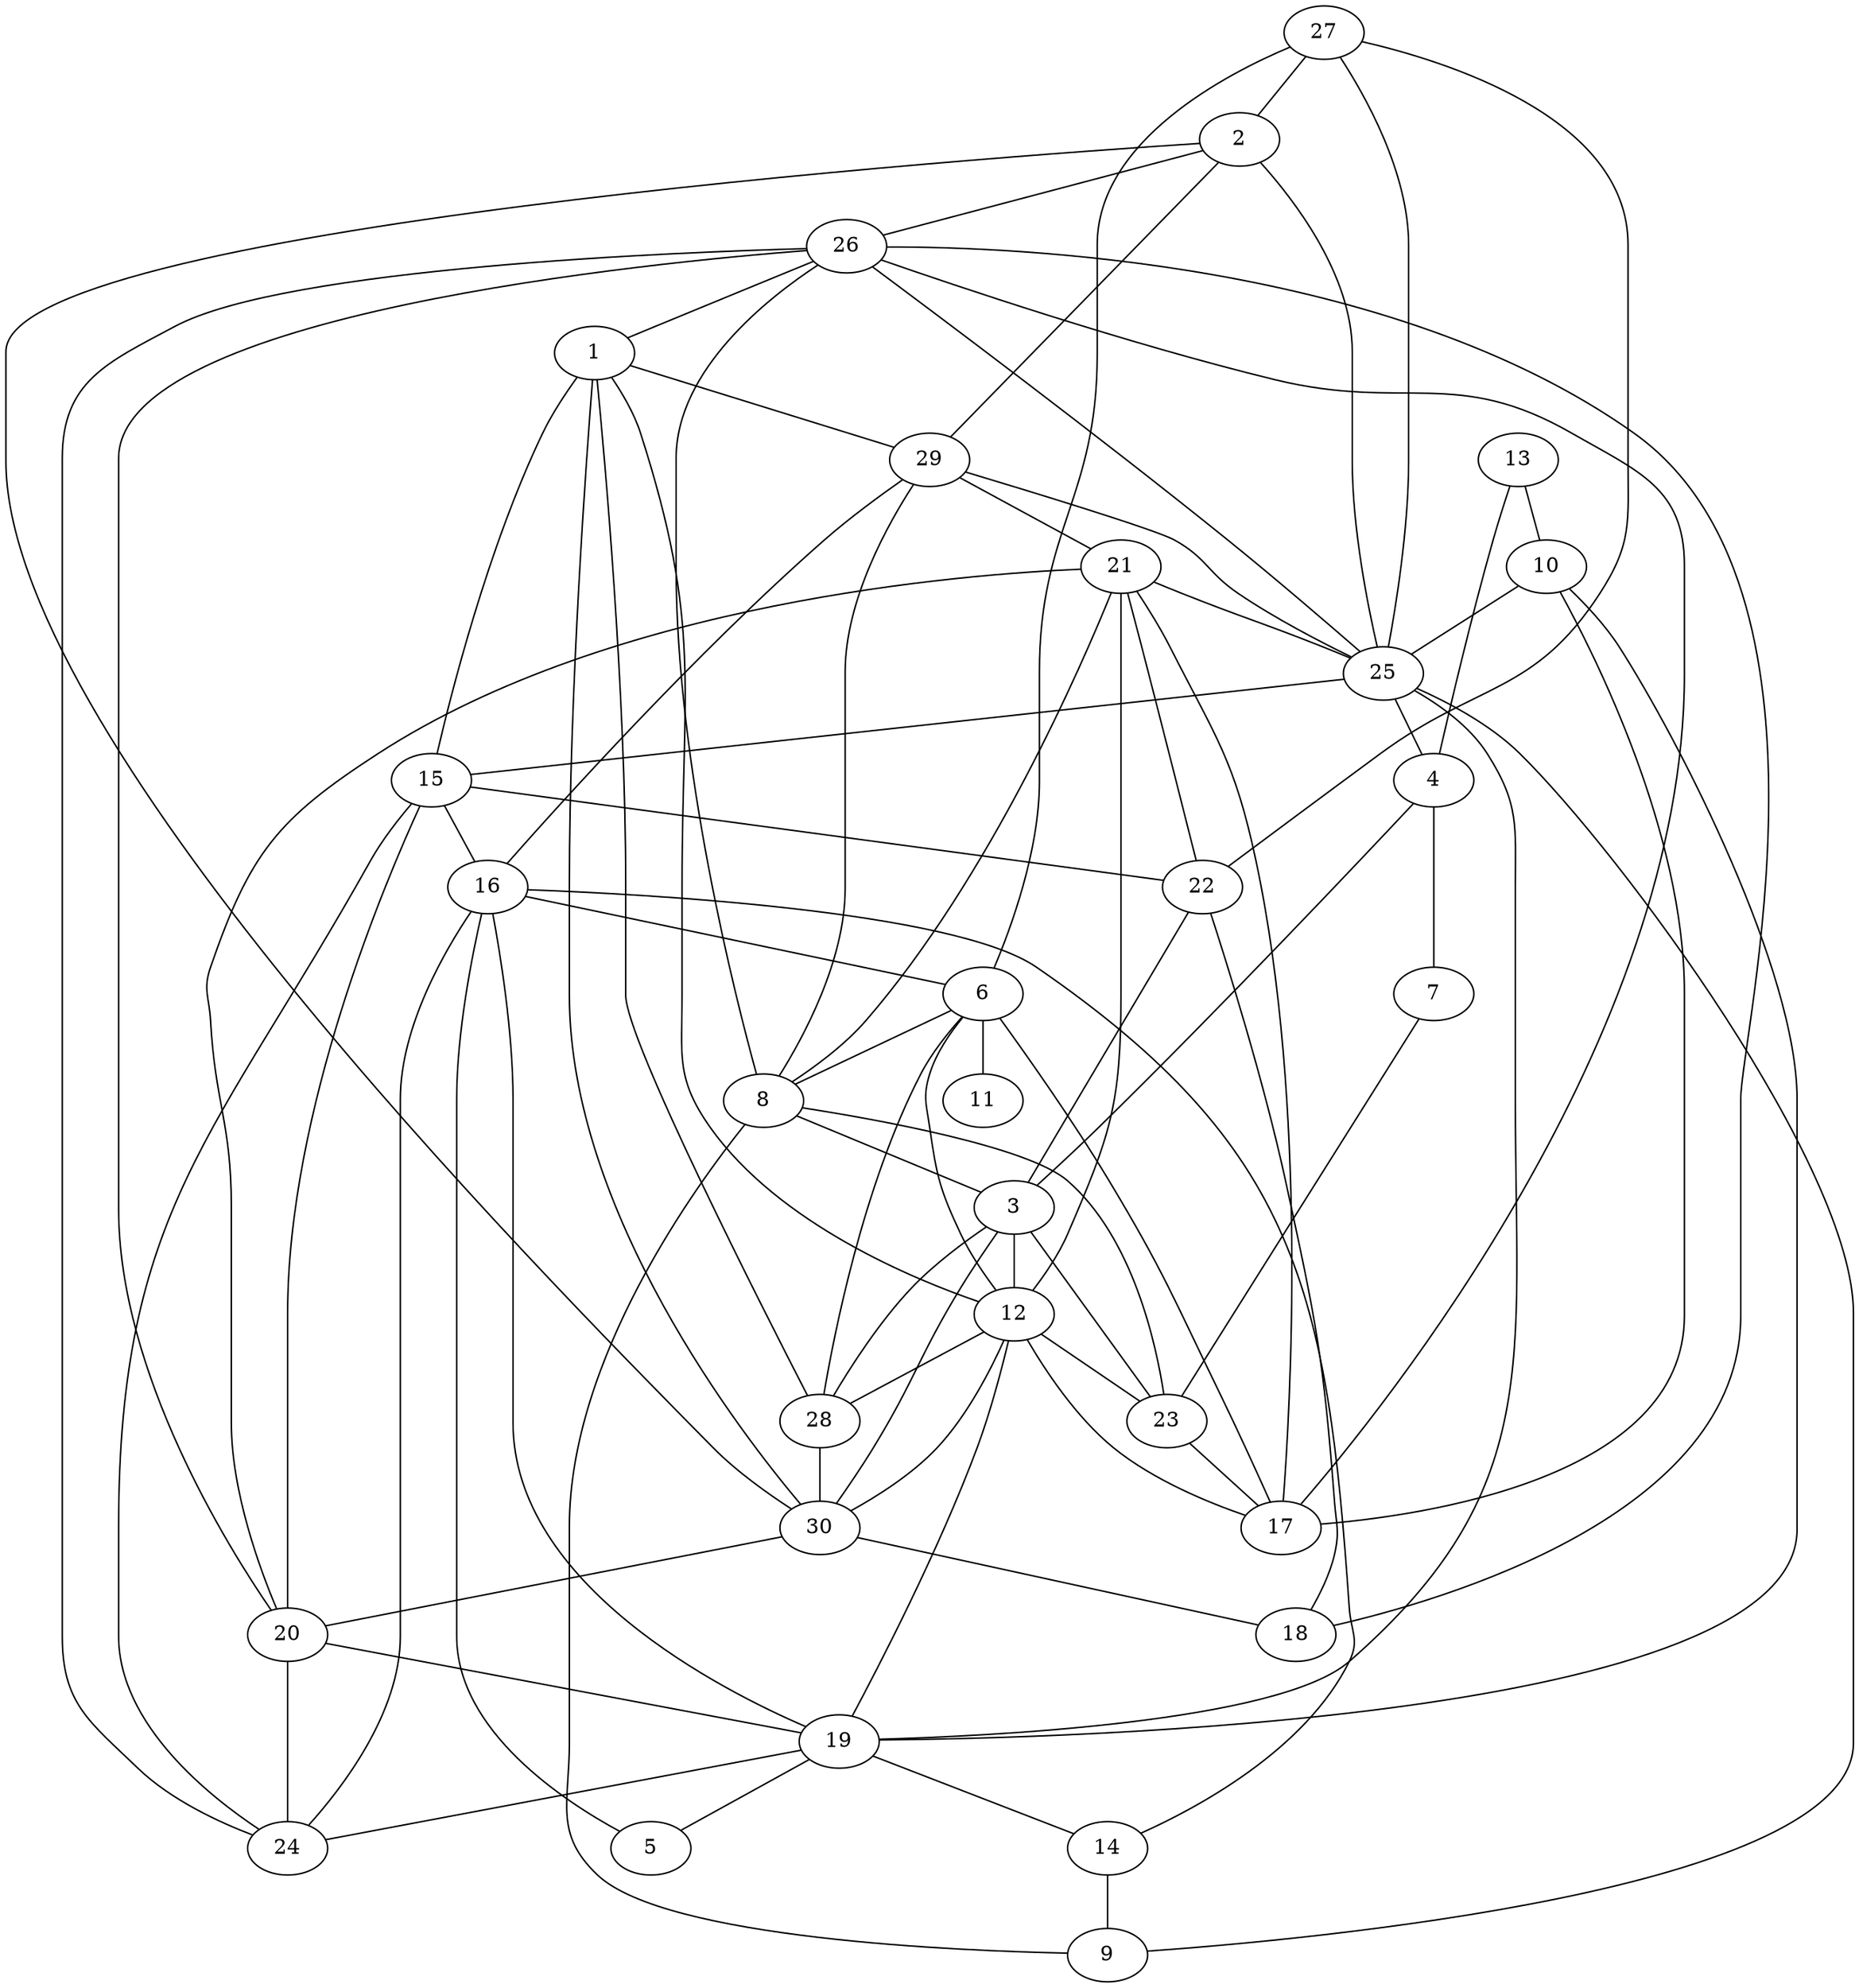 graph {
27--2
15--1
2--26
8--29
29--21
20--24
25--2
23--8
26--8
1--12
25--4
19--24
26--24
4--3
12--28
21--25
7--23
19--12
22--3
12--21
6--12
4--7
8--21
3--23
30--1
16--5
21--17
28--6
15--22
22--21
23--17
27--22
10--25
20--21
29--25
1--29
29--16
28--1
26--1
3--30
20--15
19--5
28--3
16--24
25--19
6--17
13--10
20--19
25--9
30--18
8--9
13--4
2--30
10--19
19--16
26--20
6--8
30--20
6--11
12--17
15--16
27--25
24--15
16--14
3--12
8--3
2--29
12--23
26--17
18--26
28--30
27--6
16--6
25--15
25--26
22--18
14--9
19--14
12--30
10--17
}
